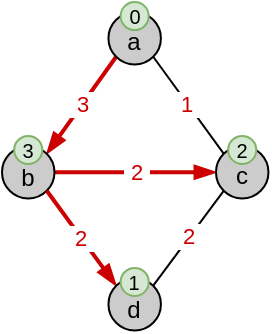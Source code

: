 <mxfile version="24.6.5" type="github">
  <diagram name="Page-1" id="xJ8_Xt8T39KjgCoS-HnO">
    <mxGraphModel dx="592" dy="1483" grid="1" gridSize="10" guides="1" tooltips="1" connect="1" arrows="1" fold="1" page="1" pageScale="1" pageWidth="827" pageHeight="1169" math="0" shadow="0">
      <root>
        <mxCell id="0" />
        <mxCell id="1" parent="0" />
        <mxCell id="o0uC6sqYDQu-CoBq7oU7-42" style="rounded=0;orthogonalLoop=1;jettySize=auto;html=1;exitX=1;exitY=0;exitDx=0;exitDy=0;entryX=0;entryY=1;entryDx=0;entryDy=0;endArrow=none;endFill=0;strokeWidth=2;strokeColor=#CC0000;startArrow=blockThin;startFill=1;" edge="1" parent="1" source="o0uC6sqYDQu-CoBq7oU7-36" target="o0uC6sqYDQu-CoBq7oU7-40">
          <mxGeometry relative="1" as="geometry" />
        </mxCell>
        <mxCell id="o0uC6sqYDQu-CoBq7oU7-46" value="&amp;nbsp;3&amp;nbsp;" style="edgeLabel;html=1;align=center;verticalAlign=middle;resizable=0;points=[];fontColor=#CC0000;" vertex="1" connectable="0" parent="o0uC6sqYDQu-CoBq7oU7-42">
          <mxGeometry x="0.038" y="1" relative="1" as="geometry">
            <mxPoint y="1" as="offset" />
          </mxGeometry>
        </mxCell>
        <mxCell id="o0uC6sqYDQu-CoBq7oU7-52" style="rounded=0;orthogonalLoop=1;jettySize=auto;html=1;exitX=1;exitY=0.5;exitDx=0;exitDy=0;entryX=0;entryY=0.5;entryDx=0;entryDy=0;endArrow=blockThin;endFill=1;strokeWidth=2;strokeColor=#CC0000;" edge="1" parent="1" source="o0uC6sqYDQu-CoBq7oU7-36" target="o0uC6sqYDQu-CoBq7oU7-38">
          <mxGeometry relative="1" as="geometry" />
        </mxCell>
        <mxCell id="o0uC6sqYDQu-CoBq7oU7-53" value="&amp;nbsp;2&amp;nbsp;" style="edgeLabel;html=1;align=center;verticalAlign=middle;resizable=0;points=[];fontColor=#CC0000;" vertex="1" connectable="0" parent="o0uC6sqYDQu-CoBq7oU7-52">
          <mxGeometry x="0.005" relative="1" as="geometry">
            <mxPoint as="offset" />
          </mxGeometry>
        </mxCell>
        <mxCell id="o0uC6sqYDQu-CoBq7oU7-36" value="b" style="ellipse;whiteSpace=wrap;html=1;aspect=fixed;fontStyle=0;fillColor=#cccccc;spacingBottom=-5;" vertex="1" parent="1">
          <mxGeometry x="533.0" y="-813.0" width="26.23" height="26.23" as="geometry" />
        </mxCell>
        <mxCell id="o0uC6sqYDQu-CoBq7oU7-44" style="rounded=0;orthogonalLoop=1;jettySize=auto;html=1;exitX=0;exitY=1;exitDx=0;exitDy=0;entryX=1;entryY=0;entryDx=0;entryDy=0;endArrow=none;endFill=0;strokeWidth=1;strokeColor=#000000;" edge="1" parent="1" source="o0uC6sqYDQu-CoBq7oU7-38" target="o0uC6sqYDQu-CoBq7oU7-39">
          <mxGeometry relative="1" as="geometry" />
        </mxCell>
        <mxCell id="o0uC6sqYDQu-CoBq7oU7-38" value="c" style="ellipse;whiteSpace=wrap;html=1;aspect=fixed;fontStyle=0;fillColor=#cccccc;spacingBottom=-4;" vertex="1" parent="1">
          <mxGeometry x="640.0" y="-813.0" width="26.23" height="26.23" as="geometry" />
        </mxCell>
        <mxCell id="o0uC6sqYDQu-CoBq7oU7-45" style="rounded=0;orthogonalLoop=1;jettySize=auto;html=1;exitX=0;exitY=0;exitDx=0;exitDy=0;entryX=1;entryY=1;entryDx=0;entryDy=0;endArrow=none;endFill=0;strokeColor=#CC0000;strokeWidth=2;startArrow=blockThin;startFill=1;" edge="1" parent="1" source="o0uC6sqYDQu-CoBq7oU7-39" target="o0uC6sqYDQu-CoBq7oU7-36">
          <mxGeometry relative="1" as="geometry" />
        </mxCell>
        <mxCell id="o0uC6sqYDQu-CoBq7oU7-39" value="d" style="ellipse;whiteSpace=wrap;html=1;aspect=fixed;fontStyle=0;fillColor=#cccccc;spacingBottom=-5;" vertex="1" parent="1">
          <mxGeometry x="586.23" y="-747.0" width="26.23" height="26.23" as="geometry" />
        </mxCell>
        <mxCell id="o0uC6sqYDQu-CoBq7oU7-43" style="rounded=0;orthogonalLoop=1;jettySize=auto;html=1;exitX=1;exitY=1;exitDx=0;exitDy=0;entryX=0;entryY=0;entryDx=0;entryDy=0;endArrow=none;endFill=0;" edge="1" parent="1" source="o0uC6sqYDQu-CoBq7oU7-40" target="o0uC6sqYDQu-CoBq7oU7-38">
          <mxGeometry relative="1" as="geometry" />
        </mxCell>
        <mxCell id="o0uC6sqYDQu-CoBq7oU7-49" value="&amp;nbsp;1&amp;nbsp;" style="edgeLabel;html=1;align=center;verticalAlign=middle;resizable=0;points=[];fontColor=#CC0000;" vertex="1" connectable="0" parent="o0uC6sqYDQu-CoBq7oU7-43">
          <mxGeometry x="-0.085" relative="1" as="geometry">
            <mxPoint y="1" as="offset" />
          </mxGeometry>
        </mxCell>
        <mxCell id="o0uC6sqYDQu-CoBq7oU7-40" value="a" style="ellipse;whiteSpace=wrap;html=1;aspect=fixed;fontStyle=0;fillColor=#cccccc;spacingBottom=-4;" vertex="1" parent="1">
          <mxGeometry x="586.23" y="-880.0" width="26.23" height="26.23" as="geometry" />
        </mxCell>
        <mxCell id="o0uC6sqYDQu-CoBq7oU7-50" value="&amp;nbsp;2&amp;nbsp;" style="edgeLabel;html=1;align=center;verticalAlign=middle;resizable=0;points=[];fontColor=#CC0000;" vertex="1" connectable="0" parent="1">
          <mxGeometry x="571.996" y="-767.448" as="geometry" />
        </mxCell>
        <mxCell id="o0uC6sqYDQu-CoBq7oU7-51" value="&amp;nbsp;2&amp;nbsp;" style="edgeLabel;html=1;align=center;verticalAlign=middle;resizable=0;points=[];fontColor=#CC0000;" vertex="1" connectable="0" parent="1">
          <mxGeometry x="626.154" y="-768.003" as="geometry" />
        </mxCell>
        <mxCell id="o0uC6sqYDQu-CoBq7oU7-54" value="3" style="ellipse;whiteSpace=wrap;html=1;aspect=fixed;fillColor=#d5e8d4;strokeColor=#82b366;fontSize=10;" vertex="1" parent="1">
          <mxGeometry x="539.09" y="-818.06" width="14.06" height="14.06" as="geometry" />
        </mxCell>
        <mxCell id="o0uC6sqYDQu-CoBq7oU7-55" value="2" style="ellipse;whiteSpace=wrap;html=1;aspect=fixed;fillColor=#d5e8d4;strokeColor=#82b366;fontSize=10;" vertex="1" parent="1">
          <mxGeometry x="646.09" y="-818.06" width="14.06" height="14.06" as="geometry" />
        </mxCell>
        <mxCell id="o0uC6sqYDQu-CoBq7oU7-56" value="0" style="ellipse;whiteSpace=wrap;html=1;aspect=fixed;fillColor=#d5e8d4;strokeColor=#82b366;fontSize=10;spacingLeft=1;spacingBottom=0;" vertex="1" parent="1">
          <mxGeometry x="592.32" y="-885" width="14.06" height="14.06" as="geometry" />
        </mxCell>
        <mxCell id="o0uC6sqYDQu-CoBq7oU7-57" value="1" style="ellipse;whiteSpace=wrap;html=1;aspect=fixed;fillColor=#d5e8d4;strokeColor=#82b366;fontSize=10;" vertex="1" parent="1">
          <mxGeometry x="592.32" y="-752.06" width="14.06" height="14.06" as="geometry" />
        </mxCell>
      </root>
    </mxGraphModel>
  </diagram>
</mxfile>
